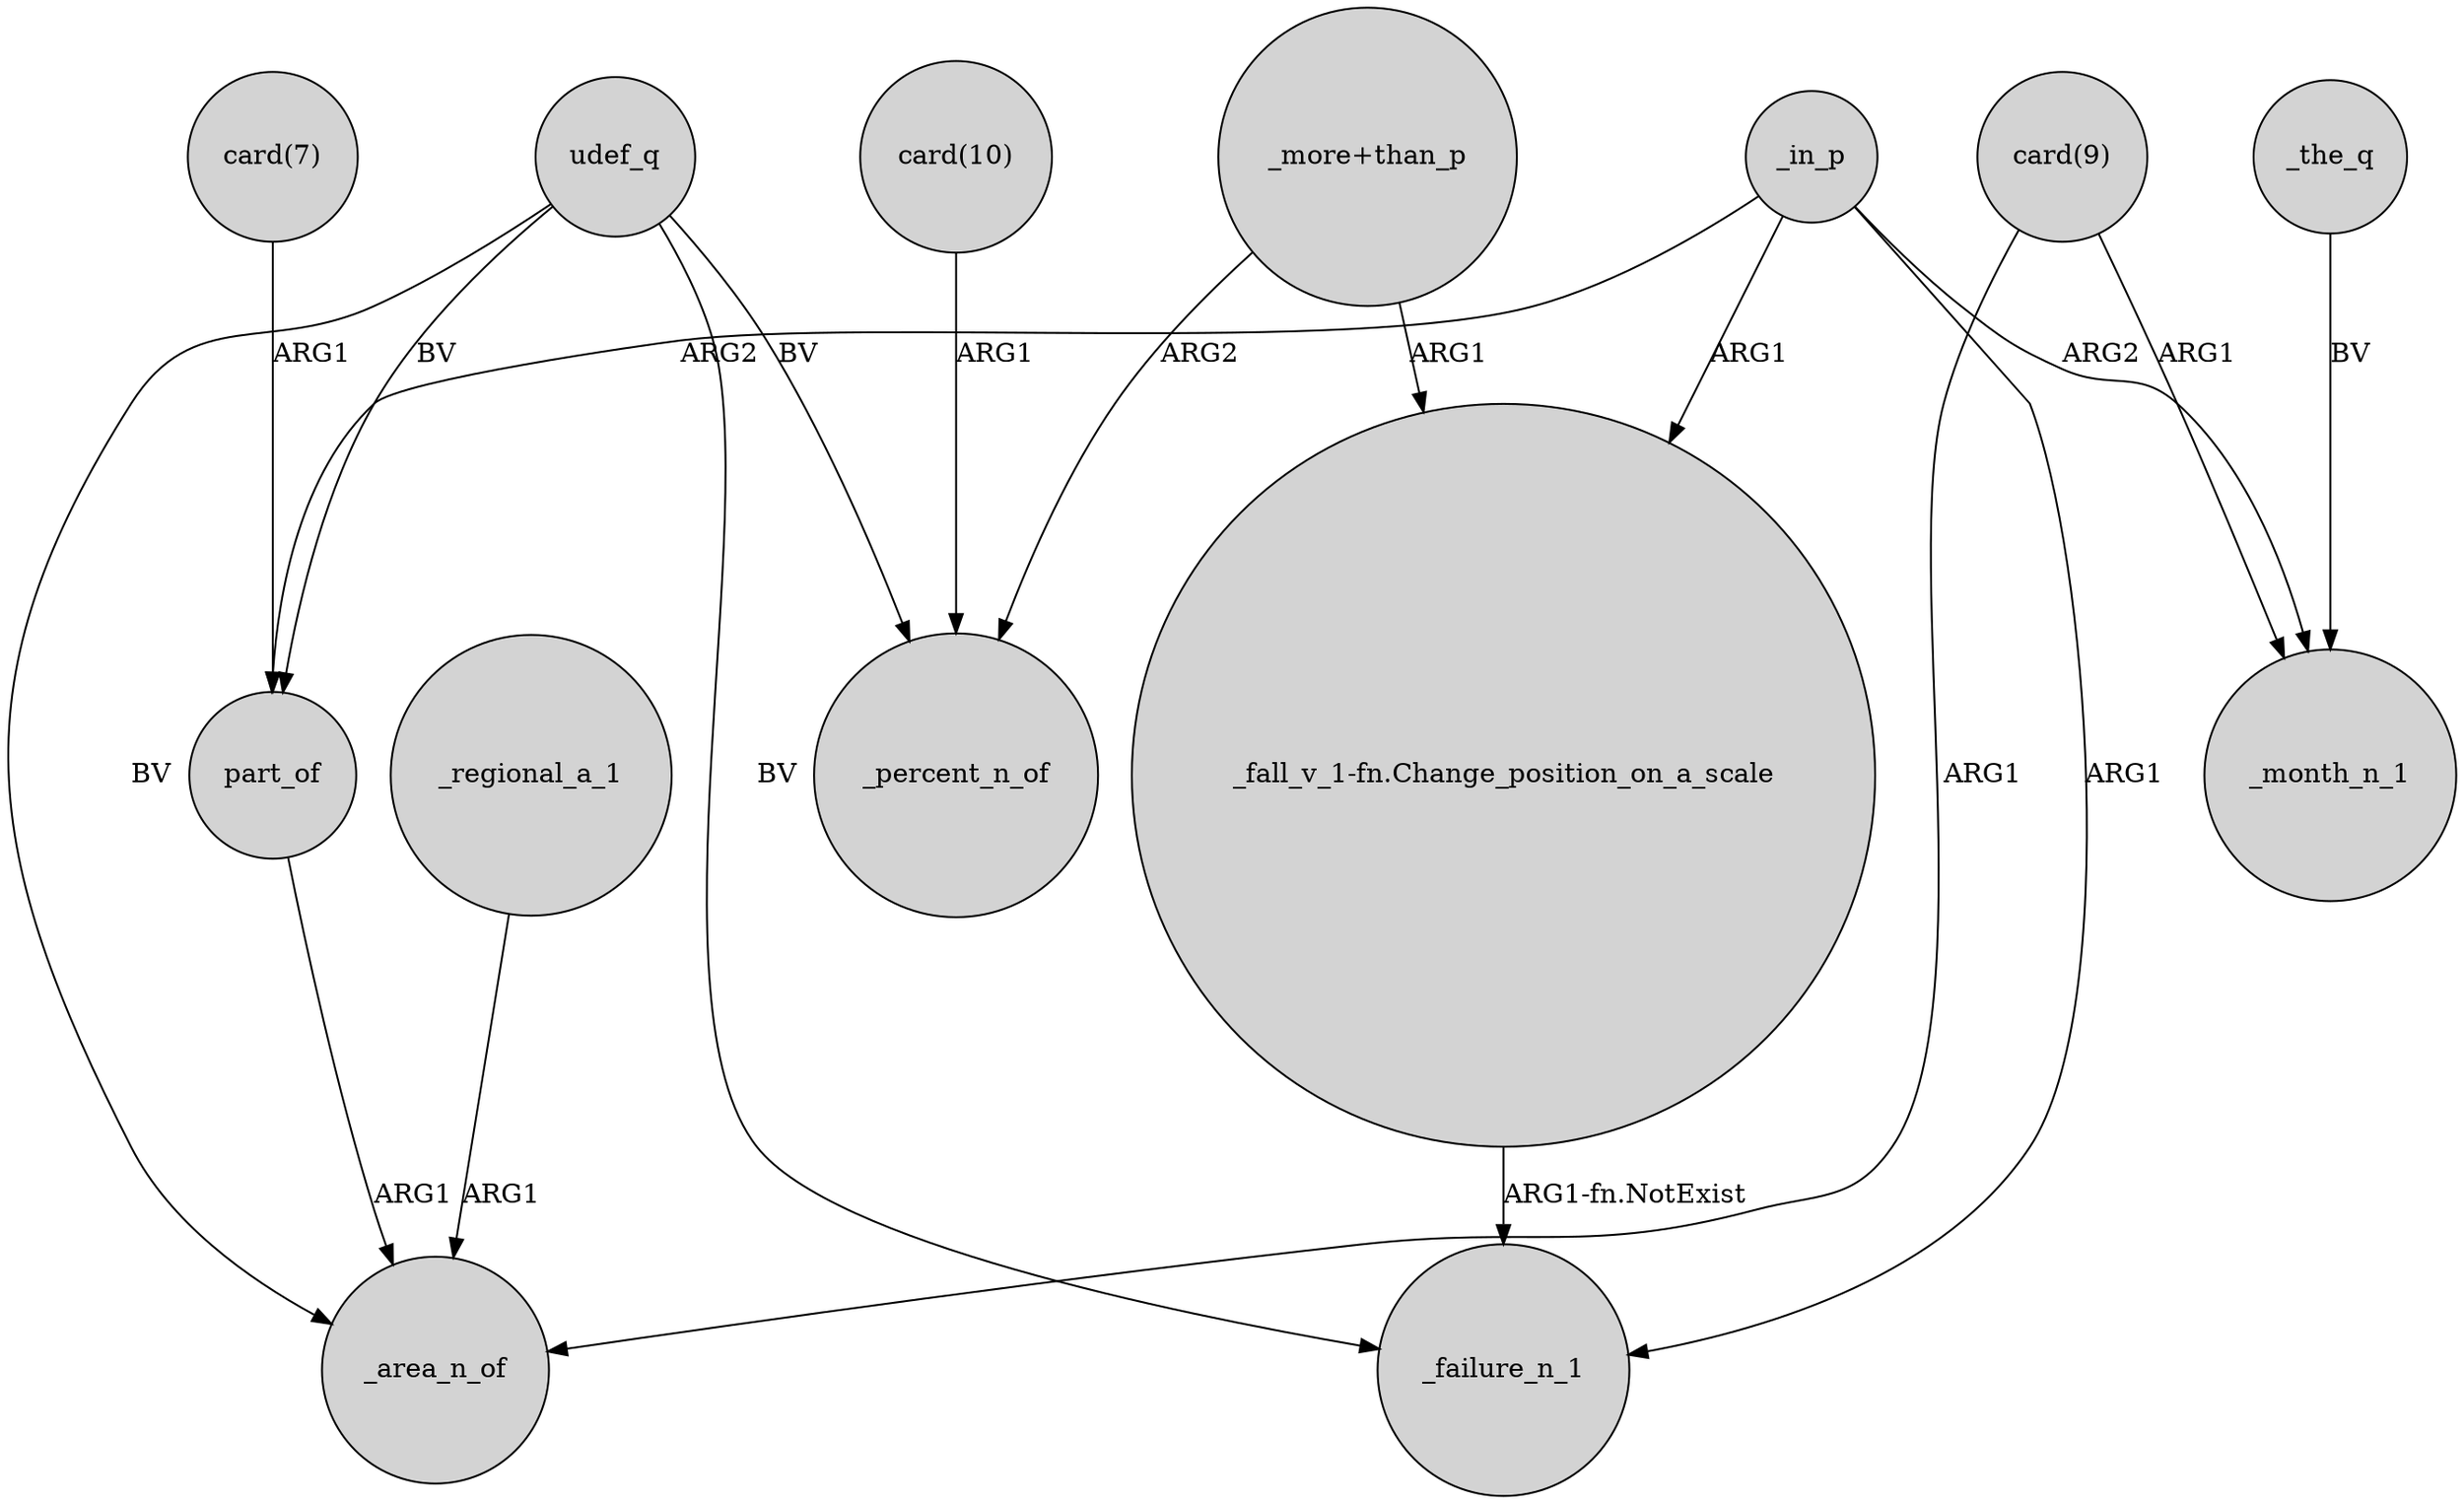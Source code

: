 digraph {
	node [shape=circle style=filled]
	"card(7)" -> part_of [label=ARG1]
	"card(10)" -> _percent_n_of [label=ARG1]
	_in_p -> _month_n_1 [label=ARG2]
	_the_q -> _month_n_1 [label=BV]
	"_more+than_p" -> "_fall_v_1-fn.Change_position_on_a_scale" [label=ARG1]
	udef_q -> part_of [label=BV]
	udef_q -> _percent_n_of [label=BV]
	"card(9)" -> _month_n_1 [label=ARG1]
	_regional_a_1 -> _area_n_of [label=ARG1]
	_in_p -> "_fall_v_1-fn.Change_position_on_a_scale" [label=ARG1]
	_in_p -> part_of [label=ARG2]
	udef_q -> _failure_n_1 [label=BV]
	udef_q -> _area_n_of [label=BV]
	"card(9)" -> _area_n_of [label=ARG1]
	"_fall_v_1-fn.Change_position_on_a_scale" -> _failure_n_1 [label="ARG1-fn.NotExist"]
	part_of -> _area_n_of [label=ARG1]
	"_more+than_p" -> _percent_n_of [label=ARG2]
	_in_p -> _failure_n_1 [label=ARG1]
}
